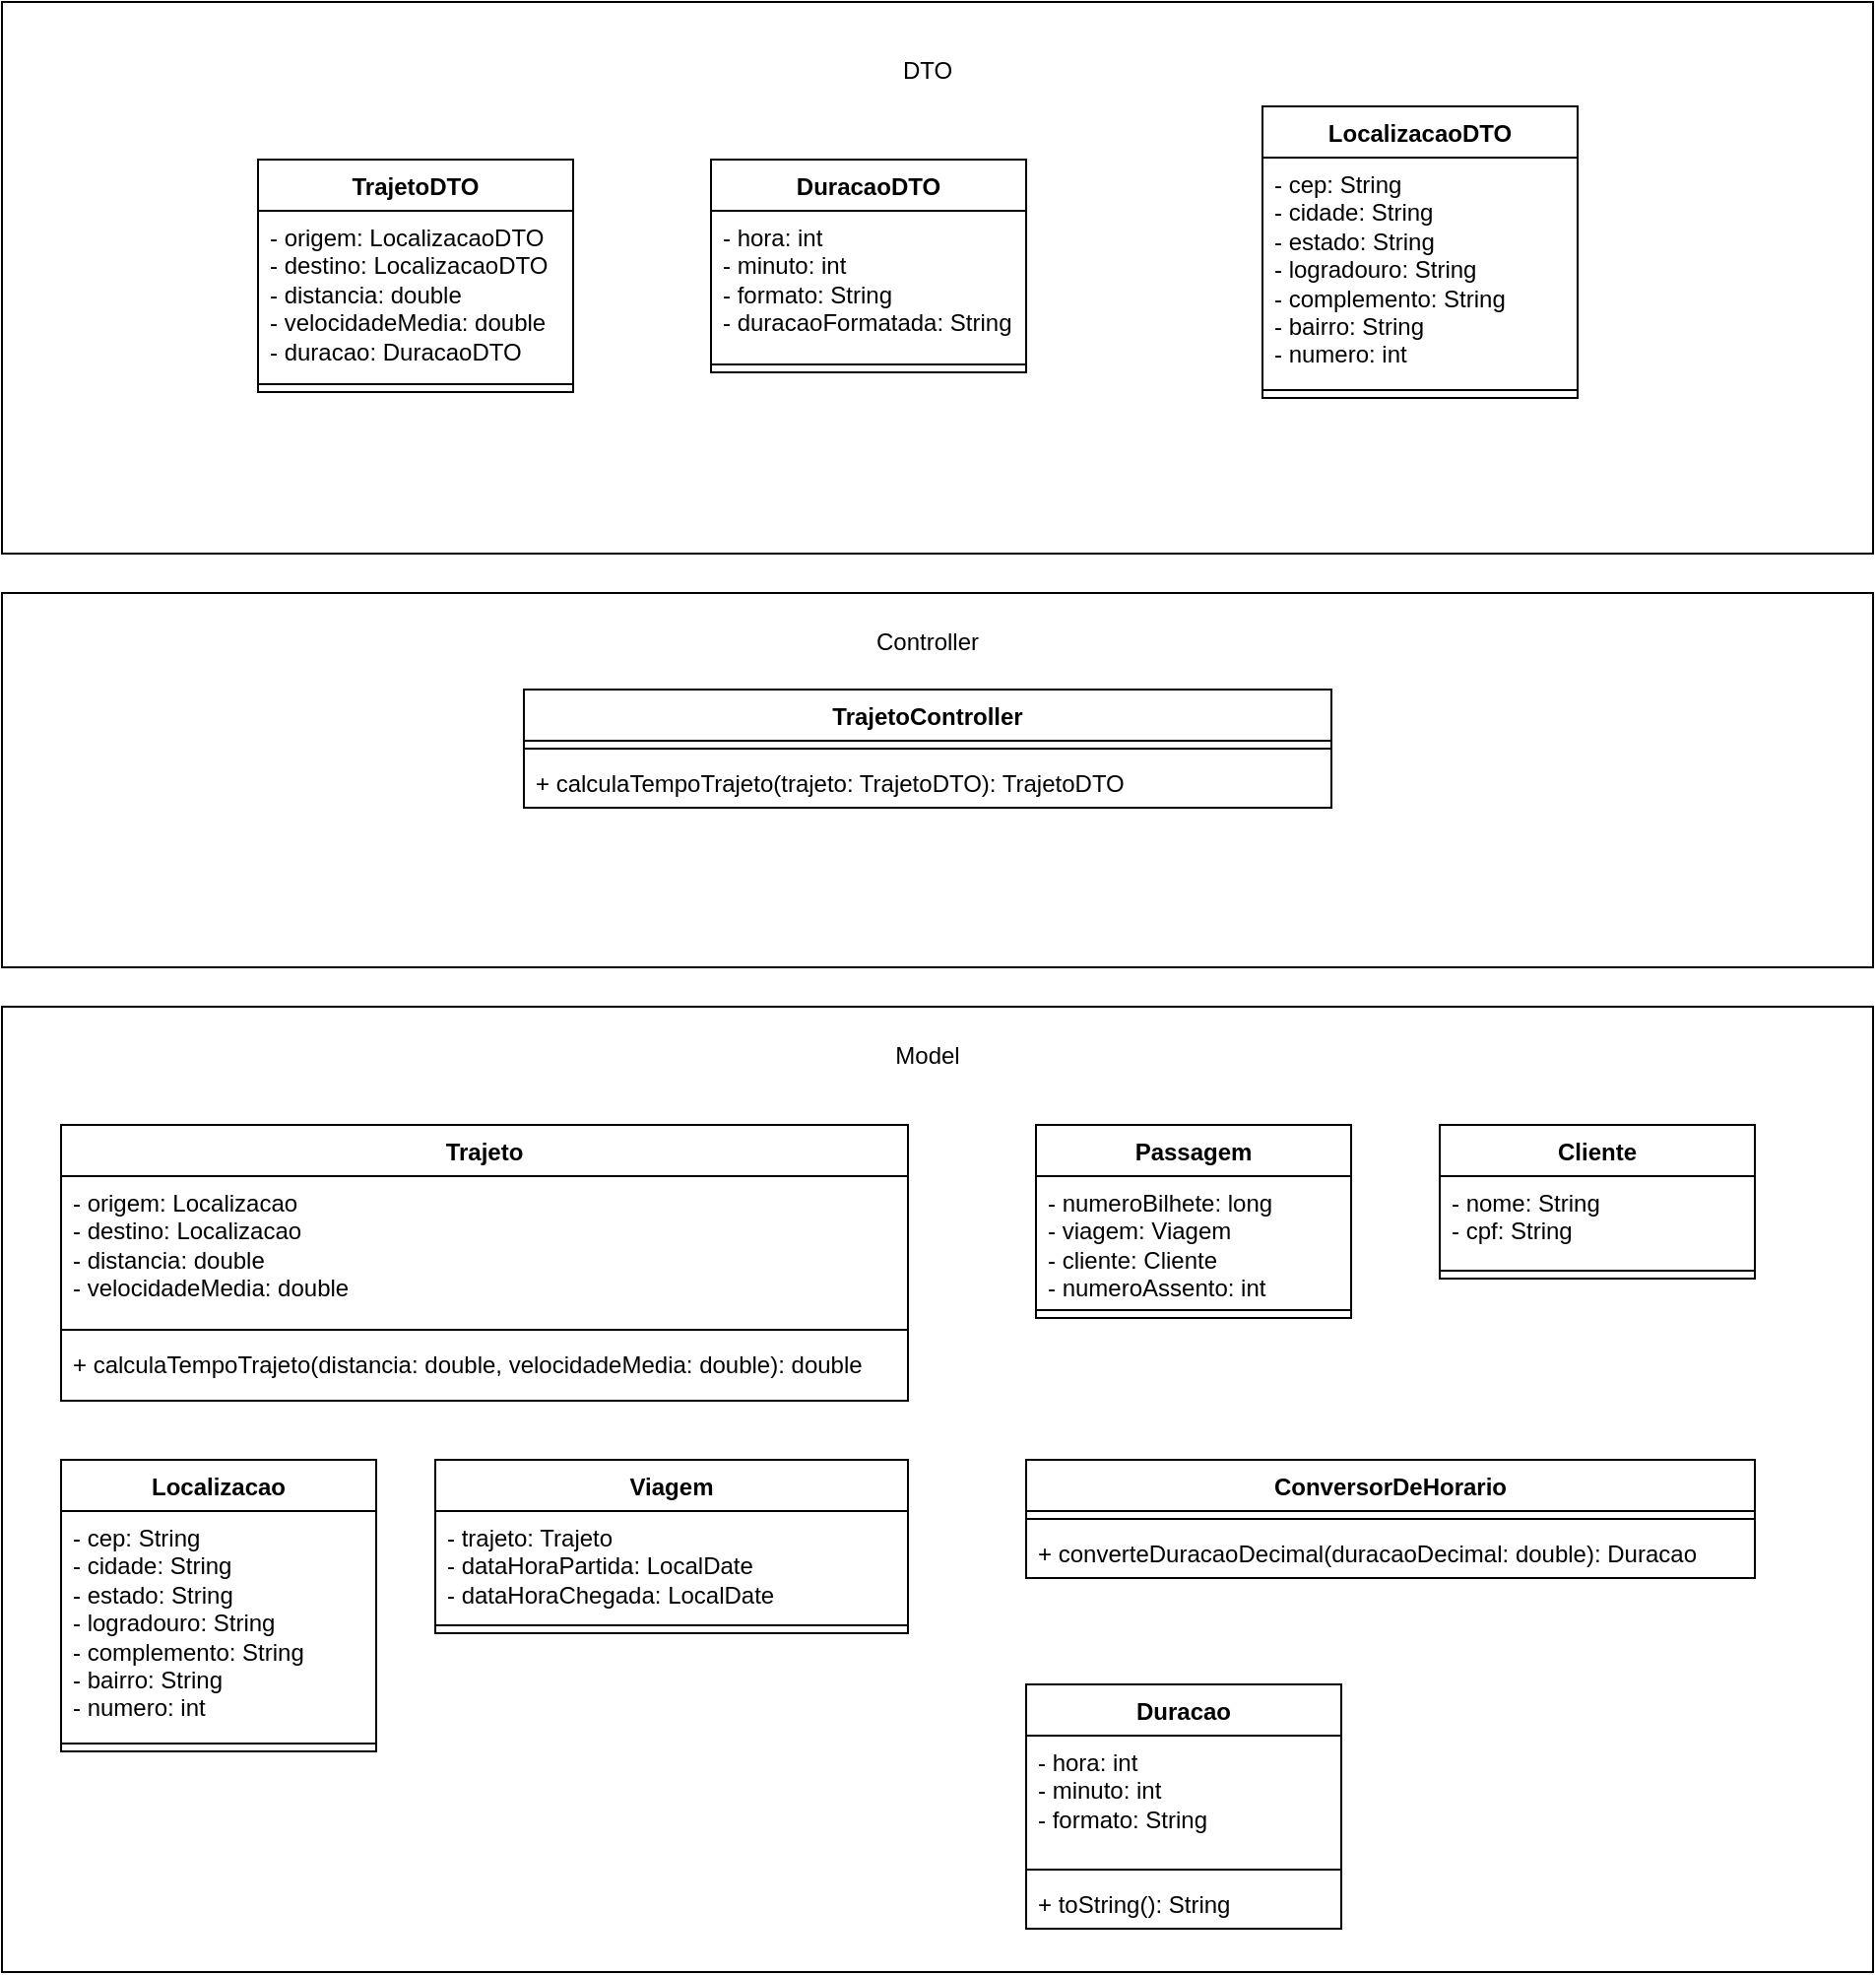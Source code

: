 <mxfile version="21.1.2" type="device">
  <diagram id="C5RBs43oDa-KdzZeNtuy" name="Page-1">
    <mxGraphModel dx="1120" dy="1596" grid="1" gridSize="10" guides="1" tooltips="1" connect="1" arrows="1" fold="1" page="1" pageScale="1" pageWidth="827" pageHeight="1169" math="0" shadow="0">
      <root>
        <mxCell id="WIyWlLk6GJQsqaUBKTNV-0" />
        <mxCell id="WIyWlLk6GJQsqaUBKTNV-1" parent="WIyWlLk6GJQsqaUBKTNV-0" />
        <mxCell id="ibEGOhIXK1muAB-vMmJn-47" value="" style="rounded=0;whiteSpace=wrap;html=1;" vertex="1" parent="WIyWlLk6GJQsqaUBKTNV-1">
          <mxGeometry x="10" y="-300" width="950" height="280" as="geometry" />
        </mxCell>
        <mxCell id="ibEGOhIXK1muAB-vMmJn-31" value="" style="rounded=0;whiteSpace=wrap;html=1;" vertex="1" parent="WIyWlLk6GJQsqaUBKTNV-1">
          <mxGeometry x="10" y="210" width="950" height="490" as="geometry" />
        </mxCell>
        <mxCell id="ibEGOhIXK1muAB-vMmJn-0" value="Trajeto" style="swimlane;fontStyle=1;align=center;verticalAlign=top;childLayout=stackLayout;horizontal=1;startSize=26;horizontalStack=0;resizeParent=1;resizeParentMax=0;resizeLast=0;collapsible=1;marginBottom=0;whiteSpace=wrap;html=1;" vertex="1" parent="WIyWlLk6GJQsqaUBKTNV-1">
          <mxGeometry x="40" y="270" width="430" height="140" as="geometry" />
        </mxCell>
        <mxCell id="ibEGOhIXK1muAB-vMmJn-1" value="- origem: Localizacao&lt;br&gt;- destino: Localizacao&lt;br&gt;- distancia: double&lt;br&gt;- velocidadeMedia: double" style="text;strokeColor=none;fillColor=none;align=left;verticalAlign=top;spacingLeft=4;spacingRight=4;overflow=hidden;rotatable=0;points=[[0,0.5],[1,0.5]];portConstraint=eastwest;whiteSpace=wrap;html=1;" vertex="1" parent="ibEGOhIXK1muAB-vMmJn-0">
          <mxGeometry y="26" width="430" height="74" as="geometry" />
        </mxCell>
        <mxCell id="ibEGOhIXK1muAB-vMmJn-2" value="" style="line;strokeWidth=1;fillColor=none;align=left;verticalAlign=middle;spacingTop=-1;spacingLeft=3;spacingRight=3;rotatable=0;labelPosition=right;points=[];portConstraint=eastwest;strokeColor=inherit;" vertex="1" parent="ibEGOhIXK1muAB-vMmJn-0">
          <mxGeometry y="100" width="430" height="8" as="geometry" />
        </mxCell>
        <mxCell id="ibEGOhIXK1muAB-vMmJn-3" value="+ calculaTempoTrajeto(distancia: double, velocidadeMedia: double): double" style="text;strokeColor=none;fillColor=none;align=left;verticalAlign=top;spacingLeft=4;spacingRight=4;overflow=hidden;rotatable=0;points=[[0,0.5],[1,0.5]];portConstraint=eastwest;whiteSpace=wrap;html=1;" vertex="1" parent="ibEGOhIXK1muAB-vMmJn-0">
          <mxGeometry y="108" width="430" height="32" as="geometry" />
        </mxCell>
        <mxCell id="ibEGOhIXK1muAB-vMmJn-4" value="Localizacao" style="swimlane;fontStyle=1;align=center;verticalAlign=top;childLayout=stackLayout;horizontal=1;startSize=26;horizontalStack=0;resizeParent=1;resizeParentMax=0;resizeLast=0;collapsible=1;marginBottom=0;whiteSpace=wrap;html=1;" vertex="1" parent="WIyWlLk6GJQsqaUBKTNV-1">
          <mxGeometry x="40" y="440" width="160" height="148" as="geometry" />
        </mxCell>
        <mxCell id="ibEGOhIXK1muAB-vMmJn-5" value="- cep: String&lt;br&gt;- cidade: String&lt;br&gt;- estado: String&lt;br&gt;- logradouro: String&lt;br&gt;- complemento: String&lt;br&gt;- bairro: String&lt;br&gt;- numero: int" style="text;strokeColor=none;fillColor=none;align=left;verticalAlign=top;spacingLeft=4;spacingRight=4;overflow=hidden;rotatable=0;points=[[0,0.5],[1,0.5]];portConstraint=eastwest;whiteSpace=wrap;html=1;" vertex="1" parent="ibEGOhIXK1muAB-vMmJn-4">
          <mxGeometry y="26" width="160" height="114" as="geometry" />
        </mxCell>
        <mxCell id="ibEGOhIXK1muAB-vMmJn-6" value="" style="line;strokeWidth=1;fillColor=none;align=left;verticalAlign=middle;spacingTop=-1;spacingLeft=3;spacingRight=3;rotatable=0;labelPosition=right;points=[];portConstraint=eastwest;strokeColor=inherit;" vertex="1" parent="ibEGOhIXK1muAB-vMmJn-4">
          <mxGeometry y="140" width="160" height="8" as="geometry" />
        </mxCell>
        <mxCell id="ibEGOhIXK1muAB-vMmJn-12" value="Viagem" style="swimlane;fontStyle=1;align=center;verticalAlign=top;childLayout=stackLayout;horizontal=1;startSize=26;horizontalStack=0;resizeParent=1;resizeParentMax=0;resizeLast=0;collapsible=1;marginBottom=0;whiteSpace=wrap;html=1;" vertex="1" parent="WIyWlLk6GJQsqaUBKTNV-1">
          <mxGeometry x="230" y="440" width="240" height="88" as="geometry" />
        </mxCell>
        <mxCell id="ibEGOhIXK1muAB-vMmJn-13" value="- trajeto: Trajeto&lt;br&gt;- dataHoraPartida: LocalDate&lt;br&gt;- dataHoraChegada: LocalDate" style="text;strokeColor=none;fillColor=none;align=left;verticalAlign=top;spacingLeft=4;spacingRight=4;overflow=hidden;rotatable=0;points=[[0,0.5],[1,0.5]];portConstraint=eastwest;whiteSpace=wrap;html=1;" vertex="1" parent="ibEGOhIXK1muAB-vMmJn-12">
          <mxGeometry y="26" width="240" height="54" as="geometry" />
        </mxCell>
        <mxCell id="ibEGOhIXK1muAB-vMmJn-14" value="" style="line;strokeWidth=1;fillColor=none;align=left;verticalAlign=middle;spacingTop=-1;spacingLeft=3;spacingRight=3;rotatable=0;labelPosition=right;points=[];portConstraint=eastwest;strokeColor=inherit;" vertex="1" parent="ibEGOhIXK1muAB-vMmJn-12">
          <mxGeometry y="80" width="240" height="8" as="geometry" />
        </mxCell>
        <mxCell id="ibEGOhIXK1muAB-vMmJn-16" value="Passagem" style="swimlane;fontStyle=1;align=center;verticalAlign=top;childLayout=stackLayout;horizontal=1;startSize=26;horizontalStack=0;resizeParent=1;resizeParentMax=0;resizeLast=0;collapsible=1;marginBottom=0;whiteSpace=wrap;html=1;" vertex="1" parent="WIyWlLk6GJQsqaUBKTNV-1">
          <mxGeometry x="535" y="270" width="160" height="98" as="geometry" />
        </mxCell>
        <mxCell id="ibEGOhIXK1muAB-vMmJn-17" value="- numeroBilhete: long&lt;br&gt;- viagem: Viagem&lt;br&gt;- cliente: Cliente&lt;br&gt;- numeroAssento: int" style="text;strokeColor=none;fillColor=none;align=left;verticalAlign=top;spacingLeft=4;spacingRight=4;overflow=hidden;rotatable=0;points=[[0,0.5],[1,0.5]];portConstraint=eastwest;whiteSpace=wrap;html=1;" vertex="1" parent="ibEGOhIXK1muAB-vMmJn-16">
          <mxGeometry y="26" width="160" height="64" as="geometry" />
        </mxCell>
        <mxCell id="ibEGOhIXK1muAB-vMmJn-18" value="" style="line;strokeWidth=1;fillColor=none;align=left;verticalAlign=middle;spacingTop=-1;spacingLeft=3;spacingRight=3;rotatable=0;labelPosition=right;points=[];portConstraint=eastwest;strokeColor=inherit;" vertex="1" parent="ibEGOhIXK1muAB-vMmJn-16">
          <mxGeometry y="90" width="160" height="8" as="geometry" />
        </mxCell>
        <mxCell id="ibEGOhIXK1muAB-vMmJn-20" value="ConversorDeHorario" style="swimlane;fontStyle=1;align=center;verticalAlign=top;childLayout=stackLayout;horizontal=1;startSize=26;horizontalStack=0;resizeParent=1;resizeParentMax=0;resizeLast=0;collapsible=1;marginBottom=0;whiteSpace=wrap;html=1;" vertex="1" parent="WIyWlLk6GJQsqaUBKTNV-1">
          <mxGeometry x="530" y="440" width="370" height="60" as="geometry" />
        </mxCell>
        <mxCell id="ibEGOhIXK1muAB-vMmJn-22" value="" style="line;strokeWidth=1;fillColor=none;align=left;verticalAlign=middle;spacingTop=-1;spacingLeft=3;spacingRight=3;rotatable=0;labelPosition=right;points=[];portConstraint=eastwest;strokeColor=inherit;" vertex="1" parent="ibEGOhIXK1muAB-vMmJn-20">
          <mxGeometry y="26" width="370" height="8" as="geometry" />
        </mxCell>
        <mxCell id="ibEGOhIXK1muAB-vMmJn-23" value="+ converteDuracaoDecimal(duracaoDecimal: double): Duracao" style="text;strokeColor=none;fillColor=none;align=left;verticalAlign=top;spacingLeft=4;spacingRight=4;overflow=hidden;rotatable=0;points=[[0,0.5],[1,0.5]];portConstraint=eastwest;whiteSpace=wrap;html=1;" vertex="1" parent="ibEGOhIXK1muAB-vMmJn-20">
          <mxGeometry y="34" width="370" height="26" as="geometry" />
        </mxCell>
        <mxCell id="ibEGOhIXK1muAB-vMmJn-26" value="Cliente" style="swimlane;fontStyle=1;align=center;verticalAlign=top;childLayout=stackLayout;horizontal=1;startSize=26;horizontalStack=0;resizeParent=1;resizeParentMax=0;resizeLast=0;collapsible=1;marginBottom=0;whiteSpace=wrap;html=1;" vertex="1" parent="WIyWlLk6GJQsqaUBKTNV-1">
          <mxGeometry x="740" y="270" width="160" height="78" as="geometry" />
        </mxCell>
        <mxCell id="ibEGOhIXK1muAB-vMmJn-27" value="- nome: String&lt;br&gt;- cpf: String" style="text;strokeColor=none;fillColor=none;align=left;verticalAlign=top;spacingLeft=4;spacingRight=4;overflow=hidden;rotatable=0;points=[[0,0.5],[1,0.5]];portConstraint=eastwest;whiteSpace=wrap;html=1;" vertex="1" parent="ibEGOhIXK1muAB-vMmJn-26">
          <mxGeometry y="26" width="160" height="44" as="geometry" />
        </mxCell>
        <mxCell id="ibEGOhIXK1muAB-vMmJn-28" value="" style="line;strokeWidth=1;fillColor=none;align=left;verticalAlign=middle;spacingTop=-1;spacingLeft=3;spacingRight=3;rotatable=0;labelPosition=right;points=[];portConstraint=eastwest;strokeColor=inherit;" vertex="1" parent="ibEGOhIXK1muAB-vMmJn-26">
          <mxGeometry y="70" width="160" height="8" as="geometry" />
        </mxCell>
        <mxCell id="ibEGOhIXK1muAB-vMmJn-32" value="Model" style="text;html=1;strokeColor=none;fillColor=none;align=center;verticalAlign=middle;whiteSpace=wrap;rounded=0;" vertex="1" parent="WIyWlLk6GJQsqaUBKTNV-1">
          <mxGeometry x="450" y="220" width="60" height="30" as="geometry" />
        </mxCell>
        <mxCell id="ibEGOhIXK1muAB-vMmJn-33" value="" style="rounded=0;whiteSpace=wrap;html=1;" vertex="1" parent="WIyWlLk6GJQsqaUBKTNV-1">
          <mxGeometry x="10" width="950" height="190" as="geometry" />
        </mxCell>
        <mxCell id="ibEGOhIXK1muAB-vMmJn-34" value="Controller" style="text;html=1;strokeColor=none;fillColor=none;align=center;verticalAlign=middle;whiteSpace=wrap;rounded=0;" vertex="1" parent="WIyWlLk6GJQsqaUBKTNV-1">
          <mxGeometry x="450" y="10" width="60" height="30" as="geometry" />
        </mxCell>
        <mxCell id="ibEGOhIXK1muAB-vMmJn-35" value="TrajetoController" style="swimlane;fontStyle=1;align=center;verticalAlign=top;childLayout=stackLayout;horizontal=1;startSize=26;horizontalStack=0;resizeParent=1;resizeParentMax=0;resizeLast=0;collapsible=1;marginBottom=0;whiteSpace=wrap;html=1;" vertex="1" parent="WIyWlLk6GJQsqaUBKTNV-1">
          <mxGeometry x="275" y="49" width="410" height="60" as="geometry" />
        </mxCell>
        <mxCell id="ibEGOhIXK1muAB-vMmJn-37" value="" style="line;strokeWidth=1;fillColor=none;align=left;verticalAlign=middle;spacingTop=-1;spacingLeft=3;spacingRight=3;rotatable=0;labelPosition=right;points=[];portConstraint=eastwest;strokeColor=inherit;" vertex="1" parent="ibEGOhIXK1muAB-vMmJn-35">
          <mxGeometry y="26" width="410" height="8" as="geometry" />
        </mxCell>
        <mxCell id="ibEGOhIXK1muAB-vMmJn-38" value="+ calculaTempoTrajeto(trajeto: TrajetoDTO): TrajetoDTO" style="text;strokeColor=none;fillColor=none;align=left;verticalAlign=top;spacingLeft=4;spacingRight=4;overflow=hidden;rotatable=0;points=[[0,0.5],[1,0.5]];portConstraint=eastwest;whiteSpace=wrap;html=1;" vertex="1" parent="ibEGOhIXK1muAB-vMmJn-35">
          <mxGeometry y="34" width="410" height="26" as="geometry" />
        </mxCell>
        <mxCell id="ibEGOhIXK1muAB-vMmJn-39" value="Duracao" style="swimlane;fontStyle=1;align=center;verticalAlign=top;childLayout=stackLayout;horizontal=1;startSize=26;horizontalStack=0;resizeParent=1;resizeParentMax=0;resizeLast=0;collapsible=1;marginBottom=0;whiteSpace=wrap;html=1;" vertex="1" parent="WIyWlLk6GJQsqaUBKTNV-1">
          <mxGeometry x="530" y="554" width="160" height="124" as="geometry" />
        </mxCell>
        <mxCell id="ibEGOhIXK1muAB-vMmJn-40" value="- hora: int&lt;br&gt;- minuto: int&lt;br&gt;- formato: String" style="text;strokeColor=none;fillColor=none;align=left;verticalAlign=top;spacingLeft=4;spacingRight=4;overflow=hidden;rotatable=0;points=[[0,0.5],[1,0.5]];portConstraint=eastwest;whiteSpace=wrap;html=1;" vertex="1" parent="ibEGOhIXK1muAB-vMmJn-39">
          <mxGeometry y="26" width="160" height="64" as="geometry" />
        </mxCell>
        <mxCell id="ibEGOhIXK1muAB-vMmJn-41" value="" style="line;strokeWidth=1;fillColor=none;align=left;verticalAlign=middle;spacingTop=-1;spacingLeft=3;spacingRight=3;rotatable=0;labelPosition=right;points=[];portConstraint=eastwest;strokeColor=inherit;" vertex="1" parent="ibEGOhIXK1muAB-vMmJn-39">
          <mxGeometry y="90" width="160" height="8" as="geometry" />
        </mxCell>
        <mxCell id="ibEGOhIXK1muAB-vMmJn-42" value="+ toString(): String" style="text;strokeColor=none;fillColor=none;align=left;verticalAlign=top;spacingLeft=4;spacingRight=4;overflow=hidden;rotatable=0;points=[[0,0.5],[1,0.5]];portConstraint=eastwest;whiteSpace=wrap;html=1;" vertex="1" parent="ibEGOhIXK1muAB-vMmJn-39">
          <mxGeometry y="98" width="160" height="26" as="geometry" />
        </mxCell>
        <mxCell id="ibEGOhIXK1muAB-vMmJn-43" value="TrajetoDTO" style="swimlane;fontStyle=1;align=center;verticalAlign=top;childLayout=stackLayout;horizontal=1;startSize=26;horizontalStack=0;resizeParent=1;resizeParentMax=0;resizeLast=0;collapsible=1;marginBottom=0;whiteSpace=wrap;html=1;" vertex="1" parent="WIyWlLk6GJQsqaUBKTNV-1">
          <mxGeometry x="140" y="-220" width="160" height="118" as="geometry" />
        </mxCell>
        <mxCell id="ibEGOhIXK1muAB-vMmJn-44" value="- origem: LocalizacaoDTO&lt;br style=&quot;border-color: var(--border-color);&quot;&gt;- destino: LocalizacaoDTO&lt;br style=&quot;border-color: var(--border-color);&quot;&gt;- distancia: double&lt;br style=&quot;border-color: var(--border-color);&quot;&gt;- velocidadeMedia: double&lt;br&gt;- duracao: DuracaoDTO" style="text;strokeColor=none;fillColor=none;align=left;verticalAlign=top;spacingLeft=4;spacingRight=4;overflow=hidden;rotatable=0;points=[[0,0.5],[1,0.5]];portConstraint=eastwest;whiteSpace=wrap;html=1;" vertex="1" parent="ibEGOhIXK1muAB-vMmJn-43">
          <mxGeometry y="26" width="160" height="84" as="geometry" />
        </mxCell>
        <mxCell id="ibEGOhIXK1muAB-vMmJn-45" value="" style="line;strokeWidth=1;fillColor=none;align=left;verticalAlign=middle;spacingTop=-1;spacingLeft=3;spacingRight=3;rotatable=0;labelPosition=right;points=[];portConstraint=eastwest;strokeColor=inherit;" vertex="1" parent="ibEGOhIXK1muAB-vMmJn-43">
          <mxGeometry y="110" width="160" height="8" as="geometry" />
        </mxCell>
        <mxCell id="ibEGOhIXK1muAB-vMmJn-48" value="DTO" style="text;html=1;strokeColor=none;fillColor=none;align=center;verticalAlign=middle;whiteSpace=wrap;rounded=0;" vertex="1" parent="WIyWlLk6GJQsqaUBKTNV-1">
          <mxGeometry x="450" y="-280" width="60" height="30" as="geometry" />
        </mxCell>
        <mxCell id="ibEGOhIXK1muAB-vMmJn-49" value="LocalizacaoDTO" style="swimlane;fontStyle=1;align=center;verticalAlign=top;childLayout=stackLayout;horizontal=1;startSize=26;horizontalStack=0;resizeParent=1;resizeParentMax=0;resizeLast=0;collapsible=1;marginBottom=0;whiteSpace=wrap;html=1;" vertex="1" parent="WIyWlLk6GJQsqaUBKTNV-1">
          <mxGeometry x="650" y="-247" width="160" height="148" as="geometry" />
        </mxCell>
        <mxCell id="ibEGOhIXK1muAB-vMmJn-50" value="- cep: String&lt;br style=&quot;border-color: var(--border-color);&quot;&gt;- cidade: String&lt;br style=&quot;border-color: var(--border-color);&quot;&gt;- estado: String&lt;br style=&quot;border-color: var(--border-color);&quot;&gt;- logradouro: String&lt;br style=&quot;border-color: var(--border-color);&quot;&gt;- complemento: String&lt;br style=&quot;border-color: var(--border-color);&quot;&gt;- bairro: String&lt;br style=&quot;border-color: var(--border-color);&quot;&gt;- numero: int" style="text;strokeColor=none;fillColor=none;align=left;verticalAlign=top;spacingLeft=4;spacingRight=4;overflow=hidden;rotatable=0;points=[[0,0.5],[1,0.5]];portConstraint=eastwest;whiteSpace=wrap;html=1;" vertex="1" parent="ibEGOhIXK1muAB-vMmJn-49">
          <mxGeometry y="26" width="160" height="114" as="geometry" />
        </mxCell>
        <mxCell id="ibEGOhIXK1muAB-vMmJn-51" value="" style="line;strokeWidth=1;fillColor=none;align=left;verticalAlign=middle;spacingTop=-1;spacingLeft=3;spacingRight=3;rotatable=0;labelPosition=right;points=[];portConstraint=eastwest;strokeColor=inherit;" vertex="1" parent="ibEGOhIXK1muAB-vMmJn-49">
          <mxGeometry y="140" width="160" height="8" as="geometry" />
        </mxCell>
        <mxCell id="ibEGOhIXK1muAB-vMmJn-53" value="DuracaoDTO" style="swimlane;fontStyle=1;align=center;verticalAlign=top;childLayout=stackLayout;horizontal=1;startSize=26;horizontalStack=0;resizeParent=1;resizeParentMax=0;resizeLast=0;collapsible=1;marginBottom=0;whiteSpace=wrap;html=1;" vertex="1" parent="WIyWlLk6GJQsqaUBKTNV-1">
          <mxGeometry x="370" y="-220" width="160" height="108" as="geometry" />
        </mxCell>
        <mxCell id="ibEGOhIXK1muAB-vMmJn-54" value="- hora: int&lt;br style=&quot;border-color: var(--border-color);&quot;&gt;- minuto: int&lt;br style=&quot;border-color: var(--border-color);&quot;&gt;- formato: String&lt;br&gt;- duracaoFormatada: String" style="text;strokeColor=none;fillColor=none;align=left;verticalAlign=top;spacingLeft=4;spacingRight=4;overflow=hidden;rotatable=0;points=[[0,0.5],[1,0.5]];portConstraint=eastwest;whiteSpace=wrap;html=1;" vertex="1" parent="ibEGOhIXK1muAB-vMmJn-53">
          <mxGeometry y="26" width="160" height="74" as="geometry" />
        </mxCell>
        <mxCell id="ibEGOhIXK1muAB-vMmJn-55" value="" style="line;strokeWidth=1;fillColor=none;align=left;verticalAlign=middle;spacingTop=-1;spacingLeft=3;spacingRight=3;rotatable=0;labelPosition=right;points=[];portConstraint=eastwest;strokeColor=inherit;" vertex="1" parent="ibEGOhIXK1muAB-vMmJn-53">
          <mxGeometry y="100" width="160" height="8" as="geometry" />
        </mxCell>
      </root>
    </mxGraphModel>
  </diagram>
</mxfile>
